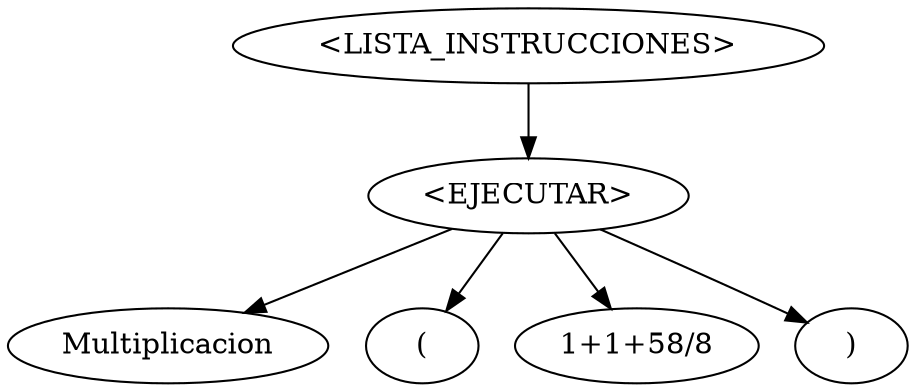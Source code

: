 digraph grph {
nodo0[label="<LISTA_INSTRUCCIONES>"];
nodo1[label="<EJECUTAR>"];
nodo0->nodo1;
nodo2[label="Multiplicacion"];
nodo1->nodo2;
nodo3[label="("];
nodo1->nodo3;
nodo4[label="1+1+58/8"];
nodo1->nodo4;
nodo5[label=")"];
nodo1->nodo5;
}